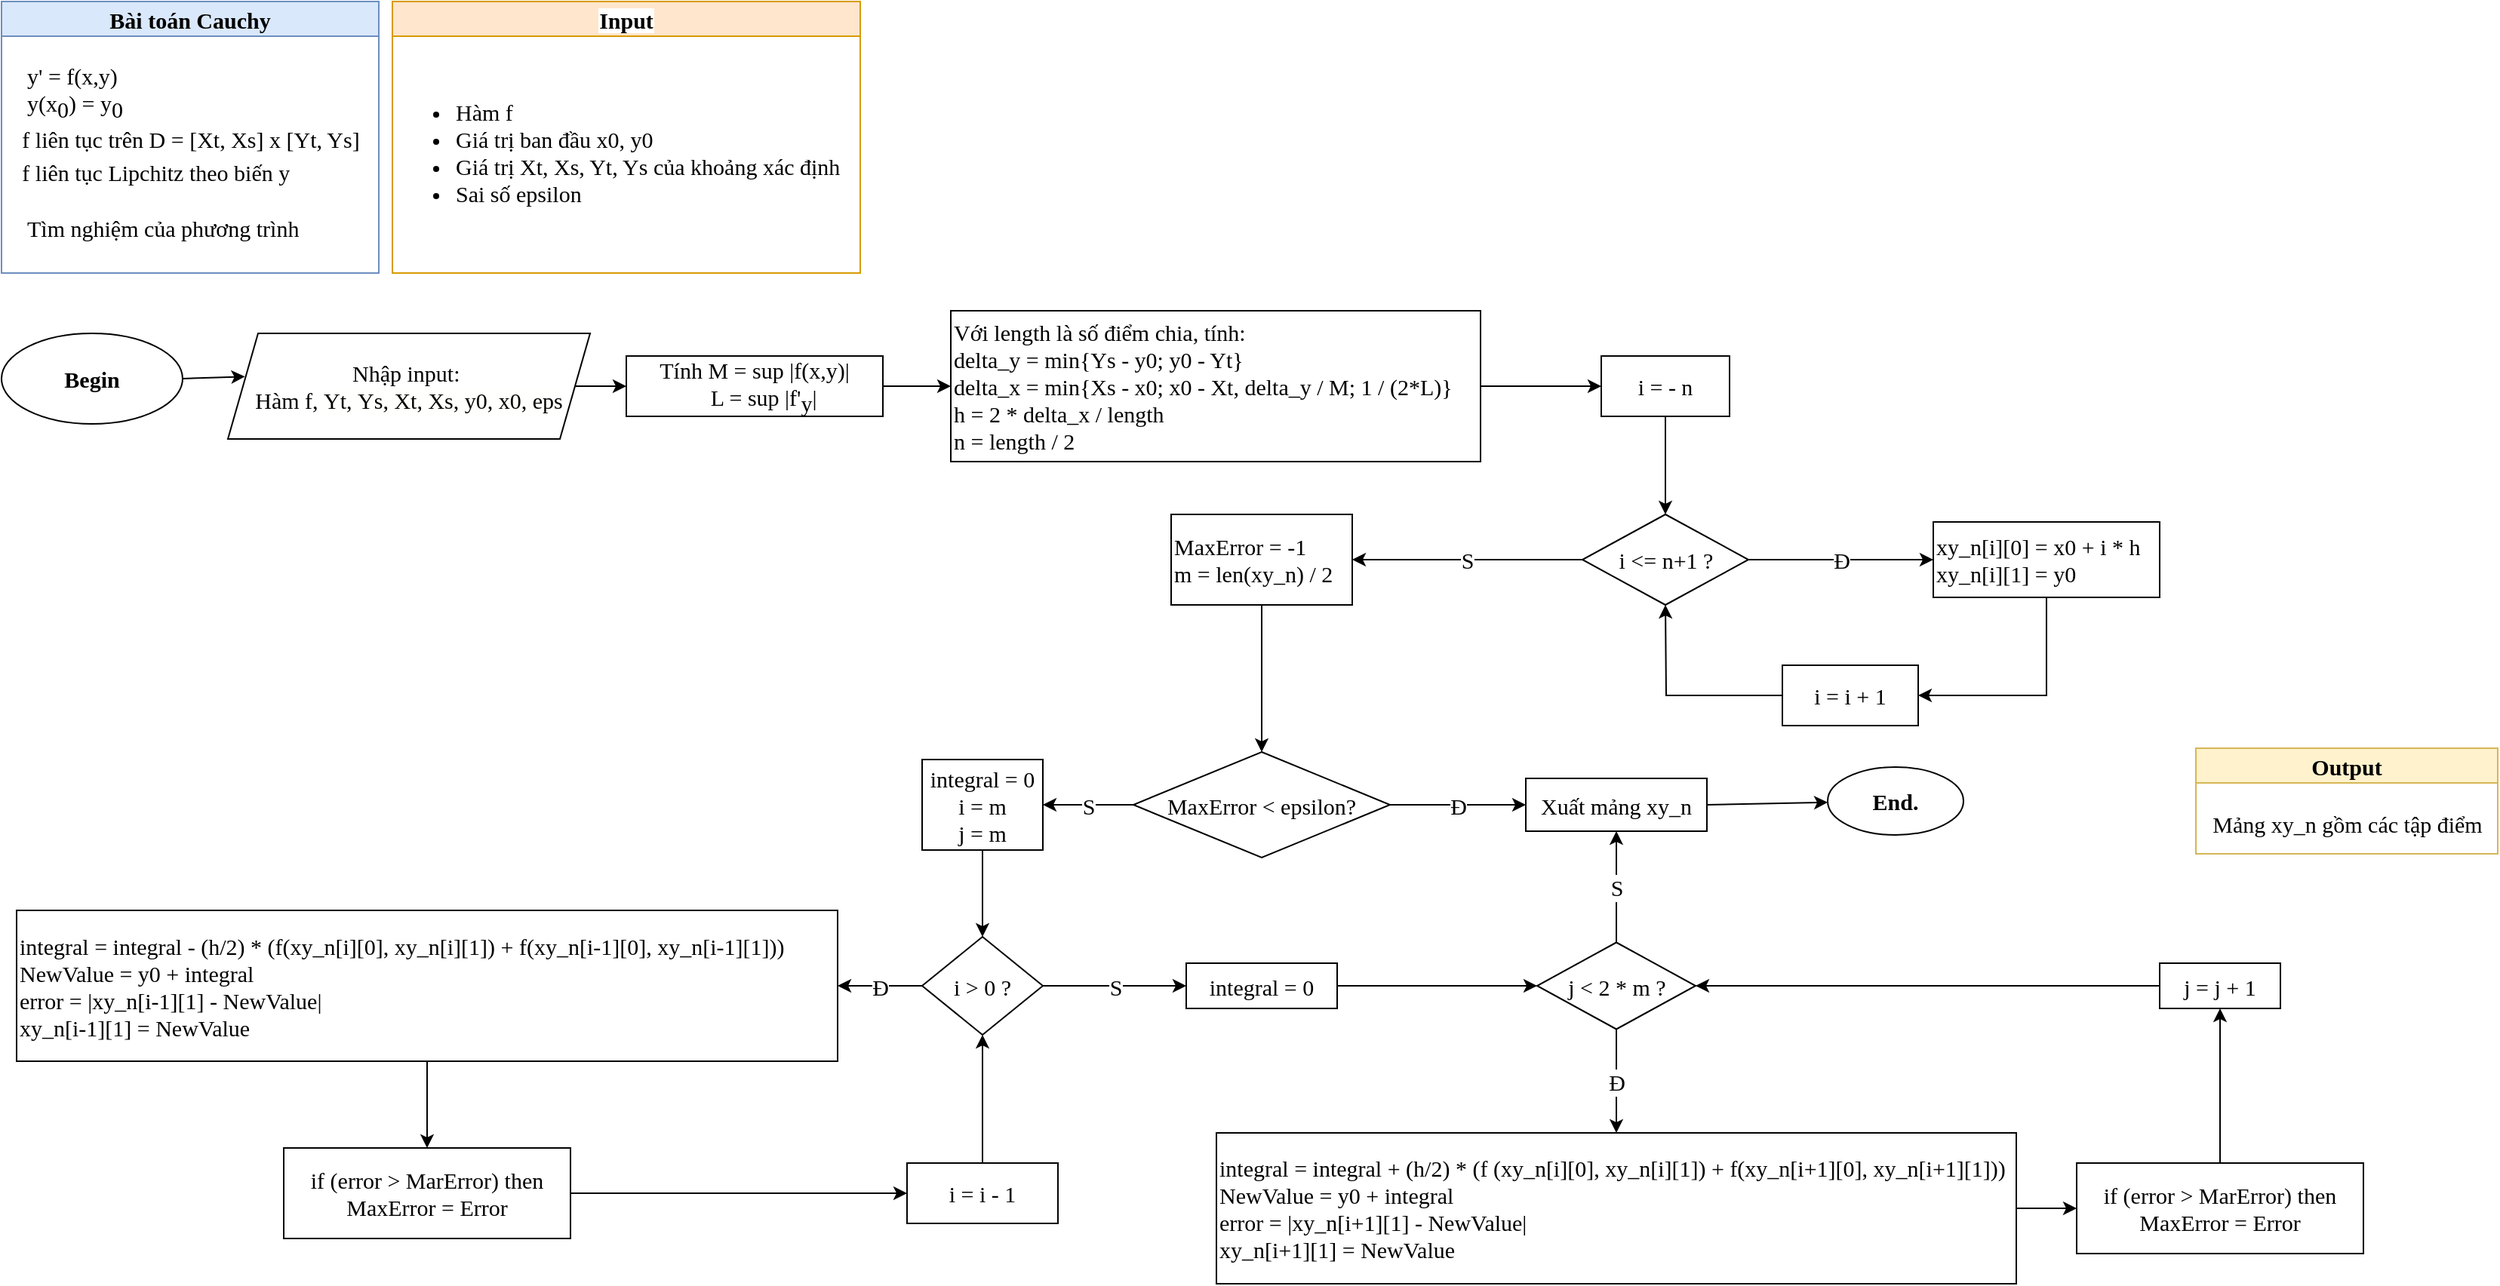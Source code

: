 <mxfile version="16.4.3" type="google"><diagram id="M2scu3lOcype4ZXc5PYh" name="Page-1"><mxGraphModel dx="1199" dy="527" grid="1" gridSize="10" guides="1" tooltips="1" connect="1" arrows="1" fold="1" page="1" pageScale="1" pageWidth="827" pageHeight="1169" math="0" shadow="0"><root><mxCell id="0"/><mxCell id="1" parent="0"/><mxCell id="k-pP4dbgzaMxXiPacHaH-1" value="Bài toán Cauchy" style="swimlane;fontSize=15;fontFamily=Times New Roman;fillColor=#dae8fc;strokeColor=#6c8ebf;" parent="1" vertex="1"><mxGeometry width="250" height="180" as="geometry"/></mxCell><mxCell id="k-pP4dbgzaMxXiPacHaH-3" value="&lt;div style=&quot;font-size: 15px;&quot;&gt;&lt;span style=&quot;font-size: 15px;&quot;&gt;y' = f(x,y)&lt;/span&gt;&lt;/div&gt;&lt;font style=&quot;font-size: 15px;&quot;&gt;&lt;div style=&quot;font-size: 15px;&quot;&gt;&lt;span style=&quot;font-size: 15px;&quot;&gt;y(x&lt;/span&gt;&lt;sub style=&quot;font-size: 15px;&quot;&gt;0&lt;/sub&gt;&lt;span style=&quot;font-size: 15px;&quot;&gt;) = y&lt;/span&gt;&lt;sub style=&quot;font-size: 15px;&quot;&gt;0&lt;/sub&gt;&lt;/div&gt;&lt;/font&gt;" style="text;html=1;align=left;verticalAlign=middle;resizable=0;points=[];autosize=1;strokeColor=none;fillColor=none;fontSize=15;fontFamily=Times New Roman;" parent="k-pP4dbgzaMxXiPacHaH-1" vertex="1"><mxGeometry x="15" y="35" width="80" height="50" as="geometry"/></mxCell><mxCell id="k-pP4dbgzaMxXiPacHaH-6" value="&lt;sub style=&quot;font-size: 15px;&quot;&gt;f liên tục trên D = [Xt, Xs] x [Yt, Ys]&lt;br style=&quot;font-size: 15px;&quot;&gt;&lt;div style=&quot;text-align: left; font-size: 15px;&quot;&gt;&lt;span style=&quot;vertical-align: sub; font-size: 15px;&quot;&gt;f liên tục Lipchitz theo biến y&lt;/span&gt;&lt;/div&gt;&lt;/sub&gt;" style="text;html=1;align=center;verticalAlign=middle;resizable=0;points=[];autosize=1;strokeColor=none;fillColor=none;fontSize=15;fontFamily=Times New Roman;" parent="k-pP4dbgzaMxXiPacHaH-1" vertex="1"><mxGeometry x="5" y="75" width="240" height="50" as="geometry"/></mxCell><mxCell id="k-pP4dbgzaMxXiPacHaH-7" value="Tìm nghiệm của phương trình" style="text;html=1;align=left;verticalAlign=middle;resizable=0;points=[];autosize=1;strokeColor=none;fillColor=none;fontSize=15;fontFamily=Times New Roman;" parent="k-pP4dbgzaMxXiPacHaH-1" vertex="1"><mxGeometry x="15" y="140" width="200" height="20" as="geometry"/></mxCell><mxCell id="k-pP4dbgzaMxXiPacHaH-8" value="&lt;font style=&quot;font-size: 15px&quot;&gt;&lt;b&gt;Begin&lt;/b&gt;&lt;/font&gt;" style="ellipse;whiteSpace=wrap;html=1;fontSize=15;fontFamily=Times New Roman;" parent="1" vertex="1"><mxGeometry y="220" width="120" height="60" as="geometry"/></mxCell><mxCell id="k-pP4dbgzaMxXiPacHaH-11" value="Input" style="swimlane;fontFamily=Times New Roman;fontSize=15;labelBackgroundColor=default;fillColor=#ffe6cc;strokeColor=#d79b00;" parent="1" vertex="1"><mxGeometry x="259" width="310" height="180" as="geometry"/></mxCell><mxCell id="k-pP4dbgzaMxXiPacHaH-13" value="&lt;ul style=&quot;font-size: 15px;&quot;&gt;&lt;li style=&quot;font-size: 15px;&quot;&gt;Hàm f&lt;/li&gt;&lt;li style=&quot;font-size: 15px;&quot;&gt;Giá trị ban đầu x0, y0&lt;/li&gt;&lt;li style=&quot;font-size: 15px;&quot;&gt;Giá trị Xt, Xs, Yt, Ys của khoảng xác định&lt;/li&gt;&lt;li style=&quot;font-size: 15px;&quot;&gt;Sai số epsilon&lt;/li&gt;&lt;/ul&gt;" style="text;html=1;align=left;verticalAlign=middle;resizable=0;points=[];autosize=1;strokeColor=none;fillColor=none;fontSize=15;fontFamily=Times New Roman;" parent="k-pP4dbgzaMxXiPacHaH-11" vertex="1"><mxGeometry y="45" width="310" height="110" as="geometry"/></mxCell><mxCell id="RgnX6z8xXSbCwrvEW2wW-1" value="&lt;font style=&quot;font-size: 15px;&quot; face=&quot;Times New Roman&quot;&gt;Nhập input:&amp;nbsp;&lt;br style=&quot;font-size: 15px;&quot;&gt;Hàm f,&amp;nbsp;&lt;span style=&quot;background-color: rgb(255, 255, 254); font-size: 15px;&quot;&gt;Yt,&amp;nbsp;Ys,&amp;nbsp;Xt,&amp;nbsp;Xs,&amp;nbsp;y0,&amp;nbsp;x0,&amp;nbsp;eps&lt;/span&gt;&lt;/font&gt;" style="shape=parallelogram;perimeter=parallelogramPerimeter;whiteSpace=wrap;html=1;fixedSize=1;align=center;fontSize=15;" parent="1" vertex="1"><mxGeometry x="150" y="220" width="240" height="70" as="geometry"/></mxCell><mxCell id="RgnX6z8xXSbCwrvEW2wW-2" value="" style="endArrow=classic;html=1;rounded=0;fontFamily=Times New Roman;fontSize=15;exitX=1;exitY=0.5;exitDx=0;exitDy=0;entryX=0.047;entryY=0.409;entryDx=0;entryDy=0;entryPerimeter=0;" parent="1" source="k-pP4dbgzaMxXiPacHaH-8" target="RgnX6z8xXSbCwrvEW2wW-1" edge="1"><mxGeometry width="50" height="50" relative="1" as="geometry"><mxPoint x="500" y="280" as="sourcePoint"/><mxPoint x="550" y="230" as="targetPoint"/></mxGeometry></mxCell><mxCell id="RgnX6z8xXSbCwrvEW2wW-3" value="Tính M = sup |f(x,y)|&lt;br style=&quot;font-size: 15px;&quot;&gt;&lt;div style=&quot;text-align: left; font-size: 15px;&quot;&gt;&lt;span style=&quot;font-size: 15px;&quot;&gt;&lt;span style=&quot;white-space: pre; font-size: 15px;&quot;&gt;&#9;&lt;/span&gt;&amp;nbsp;L = sup |f'&lt;sub style=&quot;font-size: 15px;&quot;&gt;y&lt;/sub&gt;|&amp;nbsp;&lt;/span&gt;&lt;/div&gt;" style="rounded=0;whiteSpace=wrap;html=1;fontFamily=Times New Roman;fontSize=15;" parent="1" vertex="1"><mxGeometry x="414" y="235" width="170" height="40" as="geometry"/></mxCell><mxCell id="RgnX6z8xXSbCwrvEW2wW-4" value="" style="endArrow=classic;html=1;rounded=0;fontFamily=Times New Roman;fontSize=15;exitX=1;exitY=0.5;exitDx=0;exitDy=0;entryX=0;entryY=0.5;entryDx=0;entryDy=0;" parent="1" source="RgnX6z8xXSbCwrvEW2wW-1" target="RgnX6z8xXSbCwrvEW2wW-3" edge="1"><mxGeometry width="50" height="50" relative="1" as="geometry"><mxPoint x="500" y="260" as="sourcePoint"/><mxPoint x="550" y="210" as="targetPoint"/></mxGeometry></mxCell><mxCell id="RgnX6z8xXSbCwrvEW2wW-5" value="Với length là số điểm chia, tính:&lt;br&gt;delta_y = min{Ys - y0; y0 - Yt}&lt;br&gt;delta_x = min{Xs - x0; x0 - Xt, delta_y / M; 1 / (2*L)}&lt;br&gt;h = 2 * delta_x / length&lt;br&gt;n = length / 2&lt;br&gt;" style="rounded=0;whiteSpace=wrap;html=1;fontFamily=Times New Roman;fontSize=15;align=left;" parent="1" vertex="1"><mxGeometry x="629" y="205" width="351" height="100" as="geometry"/></mxCell><mxCell id="RgnX6z8xXSbCwrvEW2wW-6" value="" style="endArrow=classic;html=1;rounded=0;fontFamily=Times New Roman;fontSize=15;exitX=1;exitY=0.5;exitDx=0;exitDy=0;entryX=0;entryY=0.5;entryDx=0;entryDy=0;" parent="1" source="RgnX6z8xXSbCwrvEW2wW-3" target="RgnX6z8xXSbCwrvEW2wW-5" edge="1"><mxGeometry width="50" height="50" relative="1" as="geometry"><mxPoint x="510" y="330" as="sourcePoint"/><mxPoint x="560" y="280" as="targetPoint"/></mxGeometry></mxCell><mxCell id="RgnX6z8xXSbCwrvEW2wW-8" value="i = - n" style="rounded=0;whiteSpace=wrap;html=1;fontFamily=Times New Roman;fontSize=15;" parent="1" vertex="1"><mxGeometry x="1060" y="235" width="85" height="40" as="geometry"/></mxCell><mxCell id="RgnX6z8xXSbCwrvEW2wW-9" value="xy_n[i][0] = x0 + i * h&lt;br&gt;xy_n[i][1] = y0" style="rounded=0;whiteSpace=wrap;html=1;fontFamily=Times New Roman;fontSize=15;align=left;" parent="1" vertex="1"><mxGeometry x="1280" y="345" width="150" height="50" as="geometry"/></mxCell><mxCell id="RgnX6z8xXSbCwrvEW2wW-10" value="i &amp;lt;= n+1 ?" style="rhombus;whiteSpace=wrap;html=1;fontFamily=Times New Roman;fontSize=15;" parent="1" vertex="1"><mxGeometry x="1047.5" y="340" width="110" height="60" as="geometry"/></mxCell><mxCell id="RgnX6z8xXSbCwrvEW2wW-11" value="" style="endArrow=classic;html=1;rounded=0;fontFamily=Times New Roman;fontSize=15;exitX=1;exitY=0.5;exitDx=0;exitDy=0;entryX=0;entryY=0.5;entryDx=0;entryDy=0;" parent="1" source="RgnX6z8xXSbCwrvEW2wW-5" target="RgnX6z8xXSbCwrvEW2wW-8" edge="1"><mxGeometry width="50" height="50" relative="1" as="geometry"><mxPoint x="480" y="470" as="sourcePoint"/><mxPoint x="530" y="420" as="targetPoint"/></mxGeometry></mxCell><mxCell id="RgnX6z8xXSbCwrvEW2wW-12" value="" style="endArrow=classic;html=1;rounded=0;fontFamily=Times New Roman;fontSize=15;exitX=0.5;exitY=1;exitDx=0;exitDy=0;entryX=0.5;entryY=0;entryDx=0;entryDy=0;" parent="1" source="RgnX6z8xXSbCwrvEW2wW-8" target="RgnX6z8xXSbCwrvEW2wW-10" edge="1"><mxGeometry width="50" height="50" relative="1" as="geometry"><mxPoint x="480" y="470" as="sourcePoint"/><mxPoint x="530" y="420" as="targetPoint"/></mxGeometry></mxCell><mxCell id="RgnX6z8xXSbCwrvEW2wW-25" value="" style="endArrow=classic;html=1;rounded=0;fontFamily=Times New Roman;fontSize=15;entryX=0;entryY=0.5;entryDx=0;entryDy=0;exitX=1;exitY=0.5;exitDx=0;exitDy=0;" parent="1" source="RgnX6z8xXSbCwrvEW2wW-10" target="RgnX6z8xXSbCwrvEW2wW-9" edge="1"><mxGeometry relative="1" as="geometry"><mxPoint x="1200" y="310" as="sourcePoint"/><mxPoint x="510" y="570" as="targetPoint"/></mxGeometry></mxCell><mxCell id="RgnX6z8xXSbCwrvEW2wW-26" value="Đ" style="edgeLabel;resizable=0;html=1;align=center;verticalAlign=middle;fontFamily=Times New Roman;fontSize=15;" parent="RgnX6z8xXSbCwrvEW2wW-25" connectable="0" vertex="1"><mxGeometry relative="1" as="geometry"/></mxCell><mxCell id="RgnX6z8xXSbCwrvEW2wW-27" value="i = i + 1" style="rounded=0;whiteSpace=wrap;html=1;fontFamily=Times New Roman;fontSize=15;" parent="1" vertex="1"><mxGeometry x="1180" y="440" width="90" height="40" as="geometry"/></mxCell><mxCell id="RgnX6z8xXSbCwrvEW2wW-28" value="" style="endArrow=classic;html=1;rounded=0;fontFamily=Times New Roman;fontSize=15;exitX=0.5;exitY=1;exitDx=0;exitDy=0;entryX=1;entryY=0.5;entryDx=0;entryDy=0;" parent="1" source="RgnX6z8xXSbCwrvEW2wW-9" target="RgnX6z8xXSbCwrvEW2wW-27" edge="1"><mxGeometry width="50" height="50" relative="1" as="geometry"><mxPoint x="480" y="730" as="sourcePoint"/><mxPoint x="530" y="680" as="targetPoint"/><Array as="points"><mxPoint x="1355" y="460"/></Array></mxGeometry></mxCell><mxCell id="RgnX6z8xXSbCwrvEW2wW-29" value="" style="endArrow=classic;html=1;rounded=0;fontFamily=Times New Roman;fontSize=15;entryX=0.5;entryY=1;entryDx=0;entryDy=0;exitX=0;exitY=0.5;exitDx=0;exitDy=0;" parent="1" source="RgnX6z8xXSbCwrvEW2wW-27" target="RgnX6z8xXSbCwrvEW2wW-10" edge="1"><mxGeometry width="50" height="50" relative="1" as="geometry"><mxPoint x="1300" y="410" as="sourcePoint"/><mxPoint x="370" y="790" as="targetPoint"/><Array as="points"><mxPoint x="1103" y="460"/></Array></mxGeometry></mxCell><mxCell id="RgnX6z8xXSbCwrvEW2wW-31" value="" style="endArrow=classic;html=1;rounded=0;fontFamily=Times New Roman;fontSize=15;exitX=0;exitY=0.5;exitDx=0;exitDy=0;entryX=1;entryY=0.5;entryDx=0;entryDy=0;" parent="1" source="RgnX6z8xXSbCwrvEW2wW-10" target="RgnX6z8xXSbCwrvEW2wW-33" edge="1"><mxGeometry relative="1" as="geometry"><mxPoint x="470" y="740" as="sourcePoint"/><mxPoint x="570" y="740" as="targetPoint"/></mxGeometry></mxCell><mxCell id="RgnX6z8xXSbCwrvEW2wW-32" value="S" style="edgeLabel;resizable=0;html=1;align=center;verticalAlign=middle;fontFamily=Times New Roman;fontSize=15;" parent="RgnX6z8xXSbCwrvEW2wW-31" connectable="0" vertex="1"><mxGeometry relative="1" as="geometry"/></mxCell><mxCell id="RgnX6z8xXSbCwrvEW2wW-33" value="MaxError = -1&lt;br&gt;&lt;div&gt;&lt;span&gt;m = len(xy_n) / 2&lt;/span&gt;&lt;/div&gt;" style="rounded=0;whiteSpace=wrap;html=1;fontFamily=Times New Roman;fontSize=15;align=left;" parent="1" vertex="1"><mxGeometry x="775" y="340" width="120" height="60" as="geometry"/></mxCell><mxCell id="RgnX6z8xXSbCwrvEW2wW-34" value="MaxError &amp;lt; epsilon?" style="rhombus;whiteSpace=wrap;html=1;fontFamily=Times New Roman;fontSize=15;" parent="1" vertex="1"><mxGeometry x="750" y="497.5" width="170" height="70" as="geometry"/></mxCell><mxCell id="RgnX6z8xXSbCwrvEW2wW-39" value="Xuất mảng xy_n" style="rounded=0;whiteSpace=wrap;html=1;fontFamily=Times New Roman;fontSize=15;" parent="1" vertex="1"><mxGeometry x="1010" y="515" width="120" height="35" as="geometry"/></mxCell><mxCell id="RgnX6z8xXSbCwrvEW2wW-40" value="" style="endArrow=classic;html=1;rounded=0;fontFamily=Times New Roman;fontSize=15;exitX=1;exitY=0.5;exitDx=0;exitDy=0;" parent="1" source="RgnX6z8xXSbCwrvEW2wW-39" target="RgnX6z8xXSbCwrvEW2wW-41" edge="1"><mxGeometry width="50" height="50" relative="1" as="geometry"><mxPoint x="570" y="920" as="sourcePoint"/><mxPoint x="440" y="990" as="targetPoint"/></mxGeometry></mxCell><mxCell id="RgnX6z8xXSbCwrvEW2wW-41" value="&lt;b&gt;End.&lt;/b&gt;" style="ellipse;whiteSpace=wrap;html=1;fontFamily=Times New Roman;fontSize=15;" parent="1" vertex="1"><mxGeometry x="1210" y="507.5" width="90" height="45" as="geometry"/></mxCell><mxCell id="RgnX6z8xXSbCwrvEW2wW-42" value="" style="endArrow=classic;html=1;rounded=0;fontFamily=Times New Roman;fontSize=15;exitX=0;exitY=0.5;exitDx=0;exitDy=0;" parent="1" source="RgnX6z8xXSbCwrvEW2wW-34" target="RgnX6z8xXSbCwrvEW2wW-44" edge="1"><mxGeometry relative="1" as="geometry"><mxPoint x="630" y="790" as="sourcePoint"/><mxPoint x="780" y="865" as="targetPoint"/></mxGeometry></mxCell><mxCell id="RgnX6z8xXSbCwrvEW2wW-43" value="S" style="edgeLabel;resizable=0;html=1;align=center;verticalAlign=middle;fontFamily=Times New Roman;fontSize=15;" parent="RgnX6z8xXSbCwrvEW2wW-42" connectable="0" vertex="1"><mxGeometry relative="1" as="geometry"/></mxCell><mxCell id="RgnX6z8xXSbCwrvEW2wW-44" value="integral = 0&lt;br&gt;i = m&lt;br&gt;j = m" style="rounded=0;whiteSpace=wrap;html=1;fontFamily=Times New Roman;fontSize=15;align=center;" parent="1" vertex="1"><mxGeometry x="610" y="502.5" width="80" height="60" as="geometry"/></mxCell><mxCell id="RgnX6z8xXSbCwrvEW2wW-47" value="i &amp;gt; 0 ?" style="rhombus;whiteSpace=wrap;html=1;fontFamily=Times New Roman;fontSize=15;" parent="1" vertex="1"><mxGeometry x="610" y="620" width="80" height="65" as="geometry"/></mxCell><mxCell id="RgnX6z8xXSbCwrvEW2wW-54" value="integral = integral - (h/2) * (f(xy_n[i][0], xy_n[i][1]) + f(xy_n[i-1][0], xy_n[i-1][1]))&lt;br&gt;&lt;span&gt;NewValue = y0 + integral&lt;/span&gt;&lt;br&gt;&lt;div&gt;&lt;span&gt;error = |xy_n[i-1][1] - NewValue|&lt;/span&gt;&lt;/div&gt;&lt;div&gt;&lt;span&gt;xy_n[i-1][1] = NewValue&lt;/span&gt;&lt;/div&gt;" style="rounded=0;whiteSpace=wrap;html=1;fontFamily=Times New Roman;fontSize=15;align=left;" parent="1" vertex="1"><mxGeometry x="10" y="602.5" width="544" height="100" as="geometry"/></mxCell><mxCell id="RgnX6z8xXSbCwrvEW2wW-66" value="if (error &amp;gt; MarError) then MaxError = Error" style="rounded=0;whiteSpace=wrap;html=1;fontFamily=Times New Roman;fontSize=15;" parent="1" vertex="1"><mxGeometry x="1375" y="770" width="190" height="60" as="geometry"/></mxCell><mxCell id="RgnX6z8xXSbCwrvEW2wW-73" value="integral = 0" style="rounded=0;whiteSpace=wrap;html=1;fontFamily=Times New Roman;fontSize=15;" parent="1" vertex="1"><mxGeometry x="785" y="637.5" width="100" height="30" as="geometry"/></mxCell><mxCell id="RgnX6z8xXSbCwrvEW2wW-74" value="integral = integral + (h/2) * (f (xy_n[i][0], xy_n[i][1]) + f(xy_n[i+1][0], xy_n[i+1][1]))&lt;br&gt;NewValue = y0 + integral&lt;br&gt;&lt;div&gt;error = |xy_n[i+1][1] - NewValue|&lt;/div&gt;&lt;div&gt;xy_n[i+1][1] = NewValue&lt;/div&gt;" style="rounded=0;whiteSpace=wrap;html=1;fontFamily=Times New Roman;fontSize=15;align=left;" parent="1" vertex="1"><mxGeometry x="805" y="750" width="530" height="100" as="geometry"/></mxCell><mxCell id="RgnX6z8xXSbCwrvEW2wW-75" value="if (error &amp;gt; MarError) then MaxError = Error" style="rounded=0;whiteSpace=wrap;html=1;fontFamily=Times New Roman;fontSize=15;" parent="1" vertex="1"><mxGeometry x="187" y="760" width="190" height="60" as="geometry"/></mxCell><mxCell id="RgnX6z8xXSbCwrvEW2wW-76" value="i = i - 1" style="rounded=0;whiteSpace=wrap;html=1;fontFamily=Times New Roman;fontSize=15;" parent="1" vertex="1"><mxGeometry x="600" y="770" width="100" height="40" as="geometry"/></mxCell><mxCell id="RgnX6z8xXSbCwrvEW2wW-77" value="j &amp;lt; 2 * m ?" style="rhombus;whiteSpace=wrap;html=1;fontFamily=Times New Roman;fontSize=15;" parent="1" vertex="1"><mxGeometry x="1017.5" y="623.75" width="105" height="57.5" as="geometry"/></mxCell><mxCell id="RgnX6z8xXSbCwrvEW2wW-85" value="j = j + 1" style="rounded=0;whiteSpace=wrap;html=1;fontFamily=Times New Roman;fontSize=15;" parent="1" vertex="1"><mxGeometry x="1430" y="637.5" width="80" height="30" as="geometry"/></mxCell><mxCell id="RgnX6z8xXSbCwrvEW2wW-93" value="" style="endArrow=classic;html=1;rounded=0;fontFamily=Times New Roman;fontSize=15;exitX=0.5;exitY=1;exitDx=0;exitDy=0;entryX=0.5;entryY=0;entryDx=0;entryDy=0;" parent="1" source="RgnX6z8xXSbCwrvEW2wW-33" target="RgnX6z8xXSbCwrvEW2wW-34" edge="1"><mxGeometry width="50" height="50" relative="1" as="geometry"><mxPoint x="960" y="430" as="sourcePoint"/><mxPoint x="1010" y="380" as="targetPoint"/></mxGeometry></mxCell><mxCell id="RgnX6z8xXSbCwrvEW2wW-94" value="" style="endArrow=classic;html=1;rounded=0;fontFamily=Times New Roman;fontSize=15;exitX=1;exitY=0.5;exitDx=0;exitDy=0;entryX=0;entryY=0.5;entryDx=0;entryDy=0;" parent="1" source="RgnX6z8xXSbCwrvEW2wW-34" target="RgnX6z8xXSbCwrvEW2wW-39" edge="1"><mxGeometry relative="1" as="geometry"><mxPoint x="880" y="490" as="sourcePoint"/><mxPoint x="980" y="490" as="targetPoint"/></mxGeometry></mxCell><mxCell id="RgnX6z8xXSbCwrvEW2wW-95" value="Đ" style="edgeLabel;resizable=0;html=1;align=center;verticalAlign=middle;fontFamily=Times New Roman;fontSize=15;" parent="RgnX6z8xXSbCwrvEW2wW-94" connectable="0" vertex="1"><mxGeometry relative="1" as="geometry"/></mxCell><mxCell id="RgnX6z8xXSbCwrvEW2wW-98" value="" style="endArrow=classic;html=1;rounded=0;fontFamily=Times New Roman;fontSize=15;exitX=0.5;exitY=1;exitDx=0;exitDy=0;entryX=0.5;entryY=0;entryDx=0;entryDy=0;" parent="1" source="RgnX6z8xXSbCwrvEW2wW-44" target="RgnX6z8xXSbCwrvEW2wW-47" edge="1"><mxGeometry width="50" height="50" relative="1" as="geometry"><mxPoint x="850" y="490" as="sourcePoint"/><mxPoint x="900" y="440" as="targetPoint"/></mxGeometry></mxCell><mxCell id="RgnX6z8xXSbCwrvEW2wW-99" value="" style="endArrow=classic;html=1;rounded=0;fontFamily=Times New Roman;fontSize=15;exitX=0;exitY=0.5;exitDx=0;exitDy=0;entryX=1;entryY=0.5;entryDx=0;entryDy=0;" parent="1" source="RgnX6z8xXSbCwrvEW2wW-47" target="RgnX6z8xXSbCwrvEW2wW-54" edge="1"><mxGeometry relative="1" as="geometry"><mxPoint x="460" y="560" as="sourcePoint"/><mxPoint x="560" y="560" as="targetPoint"/></mxGeometry></mxCell><mxCell id="RgnX6z8xXSbCwrvEW2wW-100" value="Đ" style="edgeLabel;resizable=0;html=1;align=center;verticalAlign=middle;fontFamily=Times New Roman;fontSize=15;" parent="RgnX6z8xXSbCwrvEW2wW-99" connectable="0" vertex="1"><mxGeometry relative="1" as="geometry"/></mxCell><mxCell id="RgnX6z8xXSbCwrvEW2wW-103" value="" style="endArrow=classic;html=1;rounded=0;fontFamily=Times New Roman;fontSize=15;exitX=0.5;exitY=1;exitDx=0;exitDy=0;entryX=0.5;entryY=0;entryDx=0;entryDy=0;" parent="1" source="RgnX6z8xXSbCwrvEW2wW-54" target="RgnX6z8xXSbCwrvEW2wW-75" edge="1"><mxGeometry width="50" height="50" relative="1" as="geometry"><mxPoint x="480" y="757.5" as="sourcePoint"/><mxPoint x="530" y="707.5" as="targetPoint"/></mxGeometry></mxCell><mxCell id="RgnX6z8xXSbCwrvEW2wW-104" value="" style="endArrow=classic;html=1;rounded=0;fontFamily=Times New Roman;fontSize=15;exitX=1;exitY=0.5;exitDx=0;exitDy=0;entryX=0;entryY=0.5;entryDx=0;entryDy=0;" parent="1" source="RgnX6z8xXSbCwrvEW2wW-75" target="RgnX6z8xXSbCwrvEW2wW-76" edge="1"><mxGeometry width="50" height="50" relative="1" as="geometry"><mxPoint x="490" y="750" as="sourcePoint"/><mxPoint x="540" y="700" as="targetPoint"/></mxGeometry></mxCell><mxCell id="RgnX6z8xXSbCwrvEW2wW-105" value="" style="endArrow=classic;html=1;rounded=0;fontFamily=Times New Roman;fontSize=15;exitX=0.5;exitY=0;exitDx=0;exitDy=0;entryX=0.5;entryY=1;entryDx=0;entryDy=0;" parent="1" source="RgnX6z8xXSbCwrvEW2wW-76" target="RgnX6z8xXSbCwrvEW2wW-47" edge="1"><mxGeometry width="50" height="50" relative="1" as="geometry"><mxPoint x="700" y="750" as="sourcePoint"/><mxPoint x="750" y="700" as="targetPoint"/></mxGeometry></mxCell><mxCell id="RgnX6z8xXSbCwrvEW2wW-106" value="" style="endArrow=classic;html=1;rounded=0;fontFamily=Times New Roman;fontSize=15;exitX=1;exitY=0.5;exitDx=0;exitDy=0;entryX=0;entryY=0.5;entryDx=0;entryDy=0;" parent="1" source="RgnX6z8xXSbCwrvEW2wW-47" target="RgnX6z8xXSbCwrvEW2wW-73" edge="1"><mxGeometry relative="1" as="geometry"><mxPoint x="754.5" y="667.5" as="sourcePoint"/><mxPoint x="854.5" y="667.5" as="targetPoint"/></mxGeometry></mxCell><mxCell id="RgnX6z8xXSbCwrvEW2wW-107" value="S" style="edgeLabel;resizable=0;html=1;align=center;verticalAlign=middle;fontFamily=Times New Roman;fontSize=15;" parent="RgnX6z8xXSbCwrvEW2wW-106" connectable="0" vertex="1"><mxGeometry relative="1" as="geometry"/></mxCell><mxCell id="RgnX6z8xXSbCwrvEW2wW-108" value="" style="endArrow=classic;html=1;rounded=0;fontFamily=Times New Roman;fontSize=15;exitX=1;exitY=0.5;exitDx=0;exitDy=0;entryX=0;entryY=0.5;entryDx=0;entryDy=0;" parent="1" source="RgnX6z8xXSbCwrvEW2wW-73" target="RgnX6z8xXSbCwrvEW2wW-77" edge="1"><mxGeometry width="50" height="50" relative="1" as="geometry"><mxPoint x="790" y="690" as="sourcePoint"/><mxPoint x="840" y="660" as="targetPoint"/></mxGeometry></mxCell><mxCell id="RgnX6z8xXSbCwrvEW2wW-109" value="" style="endArrow=classic;html=1;rounded=0;fontFamily=Times New Roman;fontSize=15;exitX=1;exitY=0.5;exitDx=0;exitDy=0;entryX=0;entryY=0.5;entryDx=0;entryDy=0;" parent="1" source="RgnX6z8xXSbCwrvEW2wW-74" target="RgnX6z8xXSbCwrvEW2wW-66" edge="1"><mxGeometry width="50" height="50" relative="1" as="geometry"><mxPoint x="790" y="860" as="sourcePoint"/><mxPoint x="840" y="810" as="targetPoint"/></mxGeometry></mxCell><mxCell id="RgnX6z8xXSbCwrvEW2wW-110" value="" style="endArrow=classic;html=1;rounded=0;fontFamily=Times New Roman;fontSize=15;entryX=0.5;entryY=0;entryDx=0;entryDy=0;exitX=0.5;exitY=1;exitDx=0;exitDy=0;" parent="1" source="RgnX6z8xXSbCwrvEW2wW-77" target="RgnX6z8xXSbCwrvEW2wW-74" edge="1"><mxGeometry relative="1" as="geometry"><mxPoint x="980" y="710" as="sourcePoint"/><mxPoint x="1030" y="742.5" as="targetPoint"/></mxGeometry></mxCell><mxCell id="RgnX6z8xXSbCwrvEW2wW-111" value="Đ" style="edgeLabel;resizable=0;html=1;align=center;verticalAlign=middle;fontFamily=Times New Roman;fontSize=15;" parent="RgnX6z8xXSbCwrvEW2wW-110" connectable="0" vertex="1"><mxGeometry relative="1" as="geometry"/></mxCell><mxCell id="RgnX6z8xXSbCwrvEW2wW-112" value="" style="endArrow=classic;html=1;rounded=0;fontFamily=Times New Roman;fontSize=15;exitX=0.5;exitY=0;exitDx=0;exitDy=0;entryX=0.5;entryY=1;entryDx=0;entryDy=0;" parent="1" source="RgnX6z8xXSbCwrvEW2wW-77" target="RgnX6z8xXSbCwrvEW2wW-39" edge="1"><mxGeometry relative="1" as="geometry"><mxPoint x="990" y="740" as="sourcePoint"/><mxPoint x="1090" y="740" as="targetPoint"/></mxGeometry></mxCell><mxCell id="RgnX6z8xXSbCwrvEW2wW-113" value="S" style="edgeLabel;resizable=0;html=1;align=center;verticalAlign=middle;fontFamily=Times New Roman;fontSize=15;" parent="RgnX6z8xXSbCwrvEW2wW-112" connectable="0" vertex="1"><mxGeometry relative="1" as="geometry"/></mxCell><mxCell id="RgnX6z8xXSbCwrvEW2wW-116" value="" style="endArrow=classic;html=1;rounded=0;fontFamily=Times New Roman;fontSize=15;exitX=0;exitY=0.5;exitDx=0;exitDy=0;entryX=1;entryY=0.5;entryDx=0;entryDy=0;" parent="1" source="RgnX6z8xXSbCwrvEW2wW-85" target="RgnX6z8xXSbCwrvEW2wW-77" edge="1"><mxGeometry width="50" height="50" relative="1" as="geometry"><mxPoint x="1040" y="850" as="sourcePoint"/><mxPoint x="1090" y="800" as="targetPoint"/></mxGeometry></mxCell><mxCell id="RgnX6z8xXSbCwrvEW2wW-117" value="" style="endArrow=classic;html=1;rounded=0;fontFamily=Times New Roman;fontSize=15;exitX=0.5;exitY=0;exitDx=0;exitDy=0;entryX=0.5;entryY=1;entryDx=0;entryDy=0;" parent="1" source="RgnX6z8xXSbCwrvEW2wW-66" target="RgnX6z8xXSbCwrvEW2wW-85" edge="1"><mxGeometry width="50" height="50" relative="1" as="geometry"><mxPoint x="1040" y="850" as="sourcePoint"/><mxPoint x="1090" y="800" as="targetPoint"/></mxGeometry></mxCell><mxCell id="RgnX6z8xXSbCwrvEW2wW-118" value="Output" style="swimlane;fontFamily=Times New Roman;fontSize=15;fillColor=#fff2cc;strokeColor=#d6b656;" parent="1" vertex="1"><mxGeometry x="1454" y="495" width="200" height="70" as="geometry"/></mxCell><mxCell id="RgnX6z8xXSbCwrvEW2wW-119" value="Mảng xy_n gồm các tập điểm" style="text;html=1;align=center;verticalAlign=middle;resizable=0;points=[];autosize=1;strokeColor=none;fillColor=none;fontSize=15;fontFamily=Times New Roman;" parent="RgnX6z8xXSbCwrvEW2wW-118" vertex="1"><mxGeometry x="5" y="40" width="190" height="20" as="geometry"/></mxCell></root></mxGraphModel></diagram></mxfile>